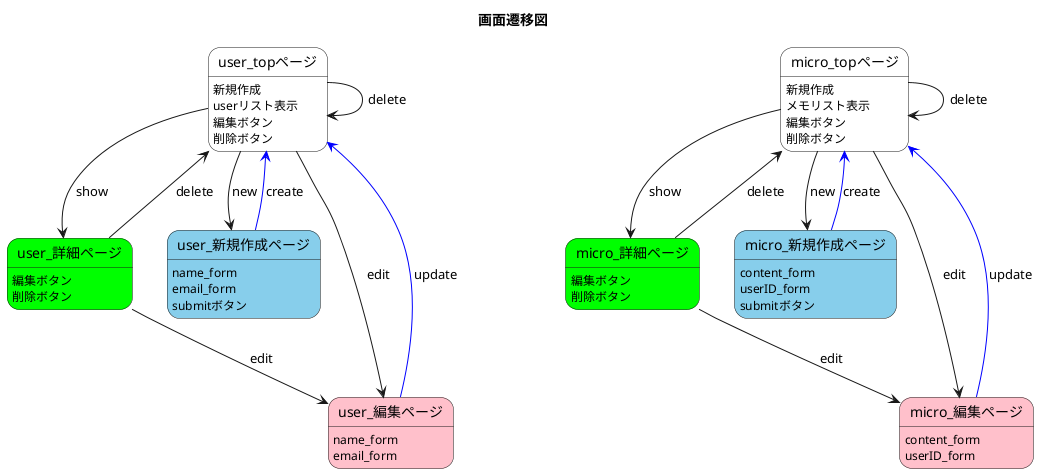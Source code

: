 @startuml 
title
画面遷移図
end title

state user_topページ #FFFFFF
user_topページ: 新規作成
user_topページ: userリスト表示
user_topページ: 編集ボタン
user_topページ: 削除ボタン

state user_詳細ページ #00FF00
user_詳細ページ: 編集ボタン
user_詳細ページ: 削除ボタン

state user_新規作成ページ #Skyblue
user_新規作成ページ: name_form
user_新規作成ページ: email_form
user_新規作成ページ: submitボタン

state user_編集ページ #Pink
user_編集ページ: name_form
user_編集ページ: email_form

user_topページ--> user_詳細ページ: show
user_topページ--> user_新規作成ページ : new
user_topページ--> user_編集ページ : edit
user_topページ-->user_topページ: delete

user_新規作成ページ-[#0000FF]->user_topページ: create

user_詳細ページ-->user_編集ページ: edit
user_詳細ページ-->user_topページ: delete

user_編集ページ-[#0000FF]->user_topページ: update


state micro_topページ #FFFFFF
micro_topページ: 新規作成
micro_topページ: メモリスト表示
micro_topページ: 編集ボタン
micro_topページ: 削除ボタン

state micro_詳細ページ #00FF00
micro_詳細ページ: 編集ボタン
micro_詳細ページ: 削除ボタン

state micro_新規作成ページ #Skyblue
micro_新規作成ページ: content_form
micro_新規作成ページ: userID_form
micro_新規作成ページ: submitボタン

state micro_編集ページ #Pink
micro_編集ページ: content_form
micro_編集ページ: userID_form

micro_topページ--> micro_詳細ページ: show
micro_topページ--> micro_新規作成ページ : new
micro_topページ--> micro_編集ページ : edit
micro_topページ-->micro_topページ: delete

micro_新規作成ページ-[#0000FF]->micro_topページ: create

micro_詳細ページ-->micro_編集ページ: edit
micro_詳細ページ-->micro_topページ: delete

micro_編集ページ-[#0000FF]->micro_topページ: update

@enduml